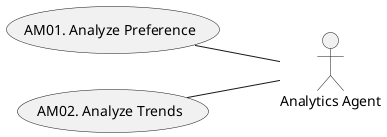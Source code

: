 @startuml
skinparam shadowing false
left to right direction
skinparam backgroundcolor transparent

' Analytics Manager -> AM
(AM01. Analyze Preference) as AM01
(AM02. Analyze Trends) as AM02

AM01 -- :Analytics Agent:
AM02 -- :Analytics Agent:

@enduml